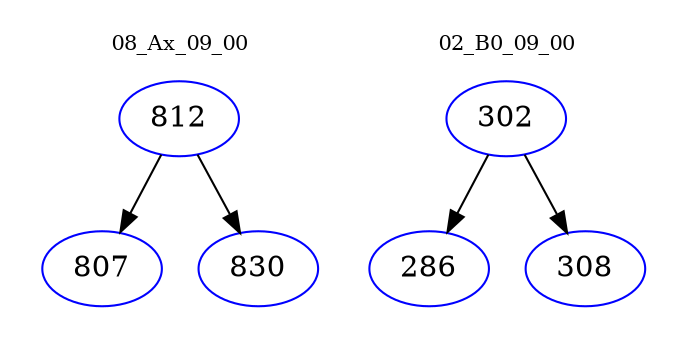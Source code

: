 digraph{
subgraph cluster_0 {
color = white
label = "08_Ax_09_00";
fontsize=10;
T0_812 [label="812", color="blue"]
T0_812 -> T0_807 [color="black"]
T0_807 [label="807", color="blue"]
T0_812 -> T0_830 [color="black"]
T0_830 [label="830", color="blue"]
}
subgraph cluster_1 {
color = white
label = "02_B0_09_00";
fontsize=10;
T1_302 [label="302", color="blue"]
T1_302 -> T1_286 [color="black"]
T1_286 [label="286", color="blue"]
T1_302 -> T1_308 [color="black"]
T1_308 [label="308", color="blue"]
}
}
